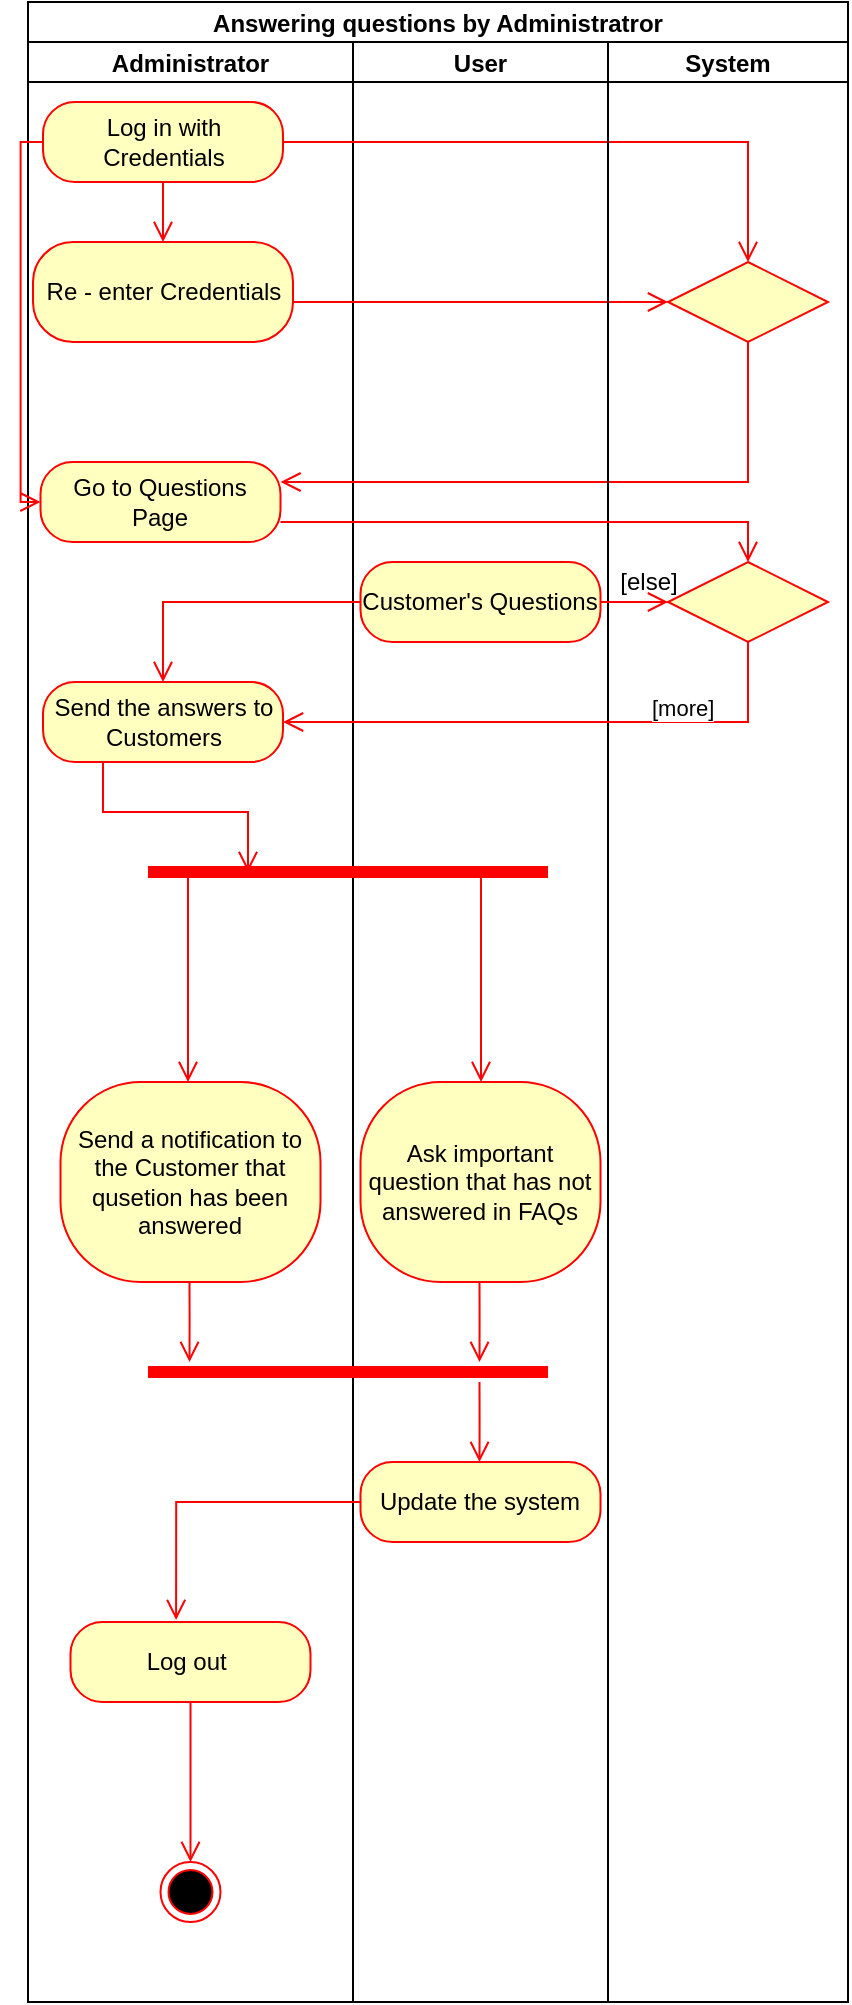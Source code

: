 <mxfile version="17.5.0" type="device"><diagram id="5oEYG8Eznf7AU1QPMO7f" name="Page-1"><mxGraphModel dx="766" dy="3725" grid="1" gridSize="10" guides="1" tooltips="1" connect="1" arrows="1" fold="1" page="1" pageScale="1" pageWidth="2339" pageHeight="3300" math="0" shadow="0"><root><mxCell id="0"/><mxCell id="1" parent="0"/><mxCell id="7MTw29p-B4snTSuNfu9d-1" value="Answering questions by Administratror" style="swimlane;childLayout=stackLayout;resizeParent=1;resizeParentMax=0;startSize=20;" vertex="1" parent="1"><mxGeometry x="130" y="-40" width="410" height="1000" as="geometry"/></mxCell><mxCell id="7MTw29p-B4snTSuNfu9d-2" value="Administrator" style="swimlane;startSize=20;" vertex="1" parent="7MTw29p-B4snTSuNfu9d-1"><mxGeometry y="20" width="162.5" height="980" as="geometry"/></mxCell><mxCell id="MnwEB5d6qu-Ex6YT4uNI-3" value="Log in with Credentials" style="rounded=1;whiteSpace=wrap;html=1;arcSize=40;fontColor=#000000;fillColor=#ffffc0;strokeColor=#ff0000;" parent="7MTw29p-B4snTSuNfu9d-2" vertex="1"><mxGeometry x="7.5" y="30" width="120" height="40" as="geometry"/></mxCell><mxCell id="MnwEB5d6qu-Ex6YT4uNI-8" value="Re - enter Credentials" style="rounded=1;whiteSpace=wrap;html=1;arcSize=40;fontColor=#000000;fillColor=#ffffc0;strokeColor=#ff0000;" parent="7MTw29p-B4snTSuNfu9d-2" vertex="1"><mxGeometry x="2.5" y="100" width="130" height="50" as="geometry"/></mxCell><mxCell id="MnwEB5d6qu-Ex6YT4uNI-11" value="Go to Questions Page" style="rounded=1;whiteSpace=wrap;html=1;arcSize=40;fontColor=#000000;fillColor=#ffffc0;strokeColor=#ff0000;" parent="7MTw29p-B4snTSuNfu9d-2" vertex="1"><mxGeometry x="6.25" y="210" width="120" height="40" as="geometry"/></mxCell><mxCell id="7MTw29p-B4snTSuNfu9d-7" value="" style="edgeStyle=orthogonalEdgeStyle;html=1;verticalAlign=bottom;endArrow=open;endSize=8;strokeColor=#ff0000;rounded=0;entryX=0.5;entryY=0;entryDx=0;entryDy=0;exitX=0.5;exitY=1;exitDx=0;exitDy=0;" edge="1" parent="7MTw29p-B4snTSuNfu9d-2" source="MnwEB5d6qu-Ex6YT4uNI-3" target="MnwEB5d6qu-Ex6YT4uNI-8"><mxGeometry relative="1" as="geometry"><mxPoint x="106.25" y="80" as="targetPoint"/><mxPoint x="26.25" y="80" as="sourcePoint"/></mxGeometry></mxCell><mxCell id="7MTw29p-B4snTSuNfu9d-9" value="" style="edgeStyle=orthogonalEdgeStyle;html=1;verticalAlign=bottom;endArrow=open;endSize=8;strokeColor=#ff0000;rounded=0;entryX=0;entryY=0.5;entryDx=0;entryDy=0;exitX=0;exitY=0.5;exitDx=0;exitDy=0;" edge="1" parent="7MTw29p-B4snTSuNfu9d-2" source="MnwEB5d6qu-Ex6YT4uNI-3" target="MnwEB5d6qu-Ex6YT4uNI-11"><mxGeometry relative="1" as="geometry"><mxPoint x="-10" y="110" as="targetPoint"/><mxPoint x="-90" y="110" as="sourcePoint"/></mxGeometry></mxCell><mxCell id="MnwEB5d6qu-Ex6YT4uNI-22" value="Send the answers to Customers" style="rounded=1;whiteSpace=wrap;html=1;arcSize=40;fontColor=#000000;fillColor=#ffffc0;strokeColor=#ff0000;" parent="7MTw29p-B4snTSuNfu9d-2" vertex="1"><mxGeometry x="7.5" y="320" width="120" height="40" as="geometry"/></mxCell><mxCell id="MnwEB5d6qu-Ex6YT4uNI-28" value="Send a notification to the Customer that qusetion has been answered" style="rounded=1;whiteSpace=wrap;html=1;arcSize=40;fontColor=#000000;fillColor=#ffffc0;strokeColor=#ff0000;" parent="7MTw29p-B4snTSuNfu9d-2" vertex="1"><mxGeometry x="16.25" y="520" width="130" height="100" as="geometry"/></mxCell><mxCell id="MnwEB5d6qu-Ex6YT4uNI-34" value="" style="edgeStyle=orthogonalEdgeStyle;html=1;verticalAlign=bottom;endArrow=open;endSize=8;strokeColor=#ff0000;rounded=0;entryX=0.5;entryY=0;entryDx=0;entryDy=0;" parent="7MTw29p-B4snTSuNfu9d-2" edge="1"><mxGeometry relative="1" as="geometry"><mxPoint x="80.75" y="660" as="targetPoint"/><mxPoint x="80.75" y="620" as="sourcePoint"/><Array as="points"><mxPoint x="80.75" y="640"/><mxPoint x="80.75" y="640"/></Array></mxGeometry></mxCell><mxCell id="MnwEB5d6qu-Ex6YT4uNI-40" value="Log out&amp;nbsp;" style="rounded=1;whiteSpace=wrap;html=1;arcSize=40;fontColor=#000000;fillColor=#ffffc0;strokeColor=#ff0000;" parent="7MTw29p-B4snTSuNfu9d-2" vertex="1"><mxGeometry x="21.25" y="790" width="120" height="40" as="geometry"/></mxCell><mxCell id="MnwEB5d6qu-Ex6YT4uNI-42" value="" style="ellipse;html=1;shape=endState;fillColor=#000000;strokeColor=#ff0000;" parent="7MTw29p-B4snTSuNfu9d-2" vertex="1"><mxGeometry x="66.25" y="910" width="30" height="30" as="geometry"/></mxCell><mxCell id="MnwEB5d6qu-Ex6YT4uNI-41" value="" style="edgeStyle=orthogonalEdgeStyle;html=1;verticalAlign=bottom;endArrow=open;endSize=8;strokeColor=#ff0000;rounded=0;entryX=0.5;entryY=0;entryDx=0;entryDy=0;" parent="7MTw29p-B4snTSuNfu9d-2" source="MnwEB5d6qu-Ex6YT4uNI-40" edge="1" target="MnwEB5d6qu-Ex6YT4uNI-42"><mxGeometry relative="1" as="geometry"><mxPoint x="230" y="940" as="targetPoint"/></mxGeometry></mxCell><mxCell id="7MTw29p-B4snTSuNfu9d-3" value="User" style="swimlane;startSize=20;" vertex="1" parent="7MTw29p-B4snTSuNfu9d-1"><mxGeometry x="162.5" y="20" width="127.5" height="980" as="geometry"/></mxCell><mxCell id="MnwEB5d6qu-Ex6YT4uNI-13" value="Customer's Questions" style="rounded=1;whiteSpace=wrap;html=1;arcSize=40;fontColor=#000000;fillColor=#ffffc0;strokeColor=#ff0000;" parent="7MTw29p-B4snTSuNfu9d-3" vertex="1"><mxGeometry x="3.75" y="260" width="120" height="40" as="geometry"/></mxCell><mxCell id="MnwEB5d6qu-Ex6YT4uNI-24" value="" style="shape=line;html=1;strokeWidth=6;strokeColor=#ff0000;" parent="7MTw29p-B4snTSuNfu9d-3" vertex="1"><mxGeometry x="-102.5" y="410" width="200" height="10" as="geometry"/></mxCell><mxCell id="MnwEB5d6qu-Ex6YT4uNI-30" value="Ask important question that has not answered in FAQs" style="rounded=1;whiteSpace=wrap;html=1;arcSize=40;fontColor=#000000;fillColor=#ffffc0;strokeColor=#ff0000;" parent="7MTw29p-B4snTSuNfu9d-3" vertex="1"><mxGeometry x="3.75" y="520" width="120" height="100" as="geometry"/></mxCell><mxCell id="MnwEB5d6qu-Ex6YT4uNI-27" value="" style="edgeStyle=orthogonalEdgeStyle;html=1;verticalAlign=bottom;endArrow=open;endSize=8;strokeColor=#ff0000;rounded=0;exitX=0.75;exitY=0.5;exitDx=0;exitDy=0;exitPerimeter=0;" parent="7MTw29p-B4snTSuNfu9d-3" source="MnwEB5d6qu-Ex6YT4uNI-24" edge="1" target="MnwEB5d6qu-Ex6YT4uNI-30"><mxGeometry relative="1" as="geometry"><mxPoint x="117.5" y="580" as="targetPoint"/><mxPoint x="87.5" y="530" as="sourcePoint"/><Array as="points"><mxPoint x="64" y="415"/></Array></mxGeometry></mxCell><mxCell id="MnwEB5d6qu-Ex6YT4uNI-35" value="" style="edgeStyle=orthogonalEdgeStyle;html=1;verticalAlign=bottom;endArrow=open;endSize=8;strokeColor=#ff0000;rounded=0;entryX=0.5;entryY=0;entryDx=0;entryDy=0;" parent="7MTw29p-B4snTSuNfu9d-3" edge="1"><mxGeometry relative="1" as="geometry"><mxPoint x="63.25" y="660" as="targetPoint"/><mxPoint x="63.25" y="620" as="sourcePoint"/><Array as="points"><mxPoint x="63.25" y="640"/><mxPoint x="63.25" y="640"/></Array></mxGeometry></mxCell><mxCell id="MnwEB5d6qu-Ex6YT4uNI-36" value="" style="shape=line;html=1;strokeWidth=6;strokeColor=#ff0000;" parent="7MTw29p-B4snTSuNfu9d-3" vertex="1"><mxGeometry x="-102.5" y="660" width="200" height="10" as="geometry"/></mxCell><mxCell id="7MTw29p-B4snTSuNfu9d-14" value="" style="edgeStyle=orthogonalEdgeStyle;html=1;verticalAlign=bottom;endArrow=open;endSize=8;strokeColor=#ff0000;rounded=0;entryX=0.5;entryY=0;entryDx=0;entryDy=0;" edge="1" parent="7MTw29p-B4snTSuNfu9d-3"><mxGeometry relative="1" as="geometry"><mxPoint x="63.25" y="710" as="targetPoint"/><mxPoint x="63.25" y="670" as="sourcePoint"/><Array as="points"><mxPoint x="63.25" y="690"/><mxPoint x="63.25" y="690"/></Array></mxGeometry></mxCell><mxCell id="MnwEB5d6qu-Ex6YT4uNI-38" value="Update the system" style="rounded=1;whiteSpace=wrap;html=1;arcSize=40;fontColor=#000000;fillColor=#ffffc0;strokeColor=#ff0000;" parent="7MTw29p-B4snTSuNfu9d-3" vertex="1"><mxGeometry x="3.75" y="710" width="120" height="40" as="geometry"/></mxCell><mxCell id="MnwEB5d6qu-Ex6YT4uNI-4" value="" style="edgeStyle=orthogonalEdgeStyle;html=1;verticalAlign=bottom;endArrow=open;endSize=8;strokeColor=#ff0000;rounded=0;entryX=0.5;entryY=0;entryDx=0;entryDy=0;" parent="7MTw29p-B4snTSuNfu9d-1" source="MnwEB5d6qu-Ex6YT4uNI-3" target="MnwEB5d6qu-Ex6YT4uNI-5" edge="1"><mxGeometry relative="1" as="geometry"><mxPoint x="235" y="200" as="targetPoint"/></mxGeometry></mxCell><mxCell id="MnwEB5d6qu-Ex6YT4uNI-7" value="" style="edgeStyle=orthogonalEdgeStyle;html=1;align=left;verticalAlign=top;endArrow=open;endSize=8;strokeColor=#ff0000;rounded=0;entryX=1;entryY=0.25;entryDx=0;entryDy=0;exitX=0.5;exitY=1;exitDx=0;exitDy=0;" parent="7MTw29p-B4snTSuNfu9d-1" source="MnwEB5d6qu-Ex6YT4uNI-5" edge="1" target="MnwEB5d6qu-Ex6YT4uNI-11"><mxGeometry x="-1" relative="1" as="geometry"><mxPoint x="230" y="280" as="targetPoint"/><Array as="points"><mxPoint x="360" y="240"/></Array></mxGeometry></mxCell><mxCell id="7MTw29p-B4snTSuNfu9d-8" value="" style="edgeStyle=orthogonalEdgeStyle;html=1;verticalAlign=bottom;endArrow=open;endSize=8;strokeColor=#ff0000;rounded=0;entryX=0;entryY=0.5;entryDx=0;entryDy=0;exitX=1;exitY=0.5;exitDx=0;exitDy=0;" edge="1" parent="7MTw29p-B4snTSuNfu9d-1" source="MnwEB5d6qu-Ex6YT4uNI-8" target="MnwEB5d6qu-Ex6YT4uNI-5"><mxGeometry relative="1" as="geometry"><mxPoint x="245" y="144.5" as="targetPoint"/><mxPoint x="165" y="144.5" as="sourcePoint"/><Array as="points"><mxPoint x="133" y="150"/></Array></mxGeometry></mxCell><mxCell id="7MTw29p-B4snTSuNfu9d-4" value="System" style="swimlane;startSize=20;" vertex="1" parent="7MTw29p-B4snTSuNfu9d-1"><mxGeometry x="290" y="20" width="120" height="980" as="geometry"/></mxCell><mxCell id="MnwEB5d6qu-Ex6YT4uNI-5" value="" style="rhombus;whiteSpace=wrap;html=1;fillColor=#ffffc0;strokeColor=#ff0000;" parent="7MTw29p-B4snTSuNfu9d-4" vertex="1"><mxGeometry x="30" y="110" width="80" height="40" as="geometry"/></mxCell><mxCell id="MnwEB5d6qu-Ex6YT4uNI-15" value="" style="rhombus;whiteSpace=wrap;html=1;fillColor=#ffffc0;strokeColor=#ff0000;" parent="7MTw29p-B4snTSuNfu9d-4" vertex="1"><mxGeometry x="30" y="260" width="80" height="40" as="geometry"/></mxCell><mxCell id="7MTw29p-B4snTSuNfu9d-18" value="[else]" style="text;html=1;align=center;verticalAlign=middle;resizable=0;points=[];autosize=1;strokeColor=none;fillColor=none;" vertex="1" parent="7MTw29p-B4snTSuNfu9d-4"><mxGeometry y="260" width="40" height="20" as="geometry"/></mxCell><mxCell id="MnwEB5d6qu-Ex6YT4uNI-17" value="[more]" style="edgeStyle=orthogonalEdgeStyle;html=1;align=left;verticalAlign=top;endArrow=open;endSize=8;strokeColor=#ff0000;rounded=0;entryX=1;entryY=0.5;entryDx=0;entryDy=0;exitX=0.5;exitY=1;exitDx=0;exitDy=0;" parent="7MTw29p-B4snTSuNfu9d-1" source="MnwEB5d6qu-Ex6YT4uNI-15" target="MnwEB5d6qu-Ex6YT4uNI-22" edge="1"><mxGeometry x="-0.339" y="-20" relative="1" as="geometry"><mxPoint x="390" y="380" as="targetPoint"/><Array as="points"><mxPoint x="360" y="360"/></Array><mxPoint as="offset"/></mxGeometry></mxCell><mxCell id="MnwEB5d6qu-Ex6YT4uNI-18" value="" style="edgeStyle=orthogonalEdgeStyle;html=1;verticalAlign=bottom;endArrow=open;endSize=8;strokeColor=#ff0000;rounded=0;" parent="7MTw29p-B4snTSuNfu9d-1" source="MnwEB5d6qu-Ex6YT4uNI-13" edge="1"><mxGeometry relative="1" as="geometry"><mxPoint x="320" y="300" as="targetPoint"/><mxPoint x="240" y="410" as="sourcePoint"/></mxGeometry></mxCell><mxCell id="MnwEB5d6qu-Ex6YT4uNI-12" value="" style="edgeStyle=orthogonalEdgeStyle;html=1;verticalAlign=bottom;endArrow=open;endSize=8;strokeColor=#ff0000;rounded=0;entryX=0.5;entryY=0;entryDx=0;entryDy=0;exitX=1;exitY=0.75;exitDx=0;exitDy=0;" parent="7MTw29p-B4snTSuNfu9d-1" source="MnwEB5d6qu-Ex6YT4uNI-11" edge="1" target="MnwEB5d6qu-Ex6YT4uNI-15"><mxGeometry relative="1" as="geometry"><mxPoint x="230" y="360" as="targetPoint"/><mxPoint x="120" y="270" as="sourcePoint"/></mxGeometry></mxCell><mxCell id="7MTw29p-B4snTSuNfu9d-10" value="" style="edgeStyle=orthogonalEdgeStyle;html=1;verticalAlign=bottom;endArrow=open;endSize=8;strokeColor=#ff0000;rounded=0;entryX=0.5;entryY=0;entryDx=0;entryDy=0;exitX=0;exitY=0.5;exitDx=0;exitDy=0;" edge="1" parent="7MTw29p-B4snTSuNfu9d-1" source="MnwEB5d6qu-Ex6YT4uNI-13" target="MnwEB5d6qu-Ex6YT4uNI-22"><mxGeometry relative="1" as="geometry"><mxPoint x="370" y="290" as="targetPoint"/><mxPoint x="136.25" y="270" as="sourcePoint"/></mxGeometry></mxCell><mxCell id="MnwEB5d6qu-Ex6YT4uNI-25" value="" style="edgeStyle=orthogonalEdgeStyle;html=1;verticalAlign=bottom;endArrow=open;endSize=8;strokeColor=#ff0000;rounded=0;exitX=0.25;exitY=0.5;exitDx=0;exitDy=0;exitPerimeter=0;" parent="7MTw29p-B4snTSuNfu9d-1" source="MnwEB5d6qu-Ex6YT4uNI-24" edge="1" target="MnwEB5d6qu-Ex6YT4uNI-28"><mxGeometry relative="1" as="geometry"><mxPoint x="180" y="600" as="targetPoint"/><Array as="points"><mxPoint x="80" y="435"/></Array></mxGeometry></mxCell><mxCell id="MnwEB5d6qu-Ex6YT4uNI-39" value="" style="edgeStyle=orthogonalEdgeStyle;html=1;verticalAlign=bottom;endArrow=open;endSize=8;strokeColor=#ff0000;rounded=0;entryX=0.44;entryY=-0.025;entryDx=0;entryDy=0;entryPerimeter=0;" parent="7MTw29p-B4snTSuNfu9d-1" source="MnwEB5d6qu-Ex6YT4uNI-38" edge="1" target="MnwEB5d6qu-Ex6YT4uNI-40"><mxGeometry relative="1" as="geometry"><mxPoint x="226" y="830" as="targetPoint"/></mxGeometry></mxCell><mxCell id="7MTw29p-B4snTSuNfu9d-17" value="" style="edgeStyle=orthogonalEdgeStyle;html=1;verticalAlign=bottom;endArrow=open;endSize=8;strokeColor=#ff0000;rounded=0;exitX=0.25;exitY=1;exitDx=0;exitDy=0;entryX=0.25;entryY=0.5;entryDx=0;entryDy=0;entryPerimeter=0;" edge="1" parent="7MTw29p-B4snTSuNfu9d-1" source="MnwEB5d6qu-Ex6YT4uNI-22" target="MnwEB5d6qu-Ex6YT4uNI-24"><mxGeometry relative="1" as="geometry"><mxPoint x="84.38" y="400" as="targetPoint"/><mxPoint x="50.63" y="400" as="sourcePoint"/></mxGeometry></mxCell></root></mxGraphModel></diagram></mxfile>